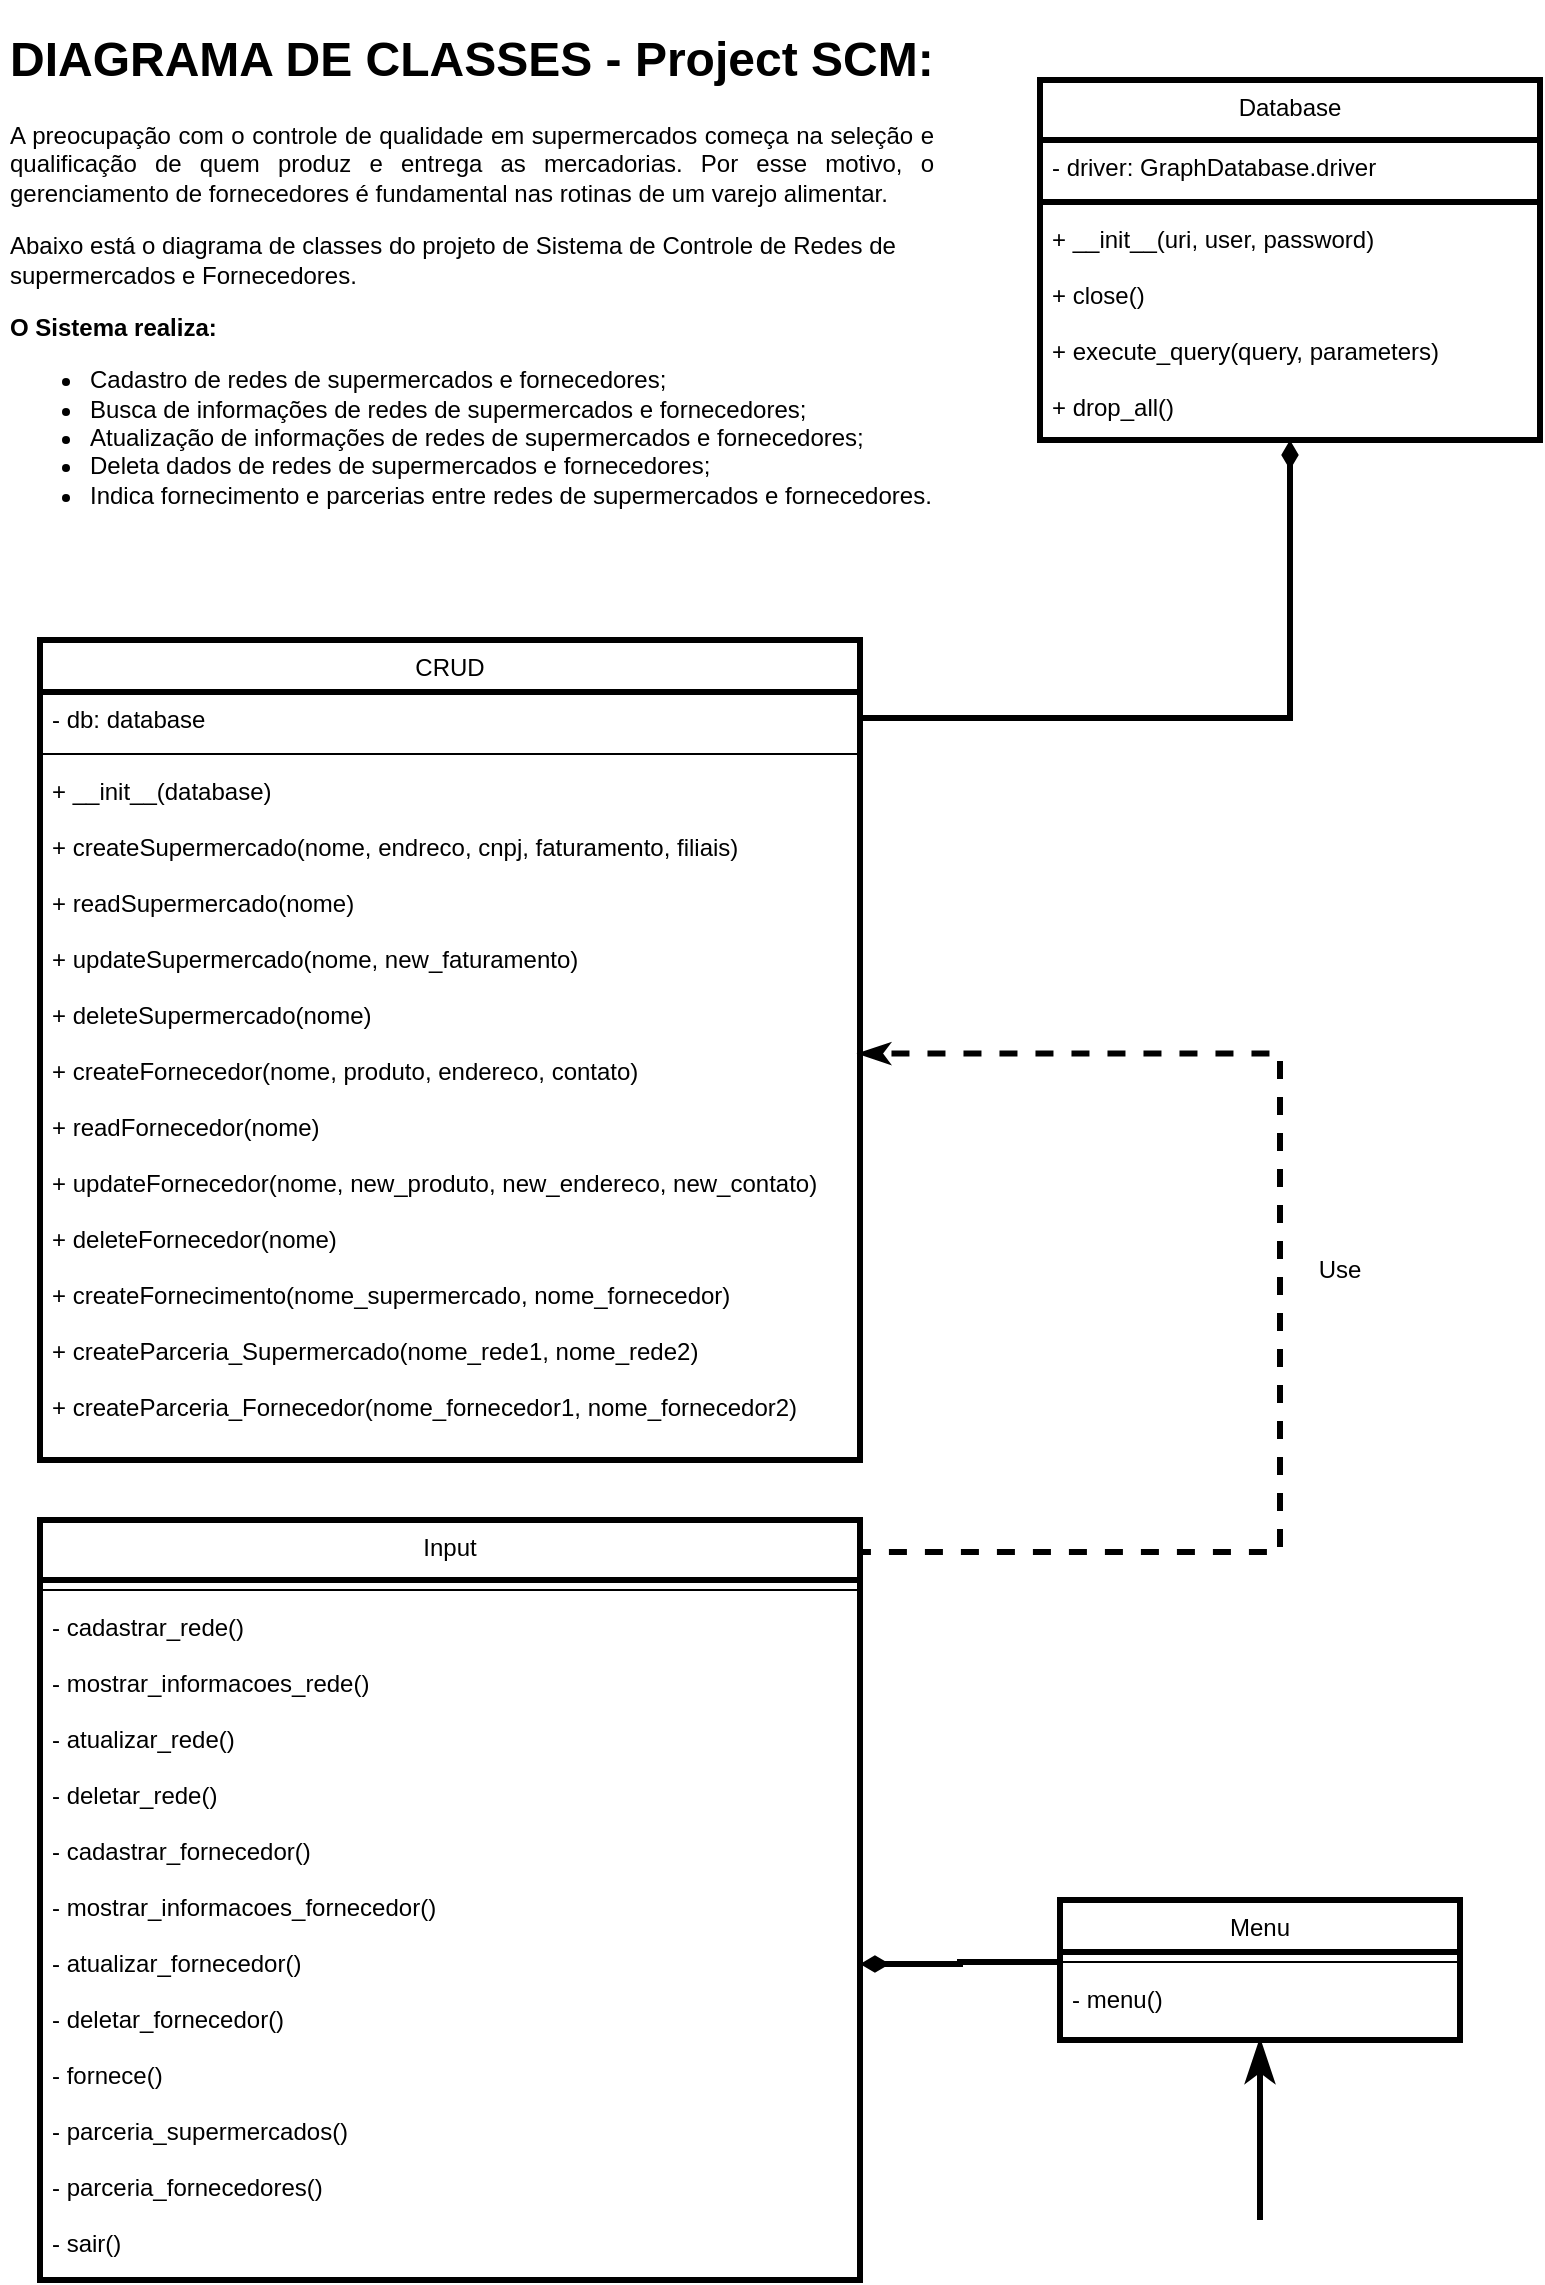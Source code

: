 <mxfile version="21.3.8" type="device">
  <diagram id="C5RBs43oDa-KdzZeNtuy" name="Page-1">
    <mxGraphModel dx="1076" dy="1576" grid="1" gridSize="10" guides="1" tooltips="1" connect="1" arrows="1" fold="1" page="1" pageScale="1" pageWidth="827" pageHeight="1169" math="0" shadow="0">
      <root>
        <mxCell id="WIyWlLk6GJQsqaUBKTNV-0" />
        <mxCell id="WIyWlLk6GJQsqaUBKTNV-1" parent="WIyWlLk6GJQsqaUBKTNV-0" />
        <mxCell id="h-pz4c3epC3QoCFJ7dU1-48" value="" style="edgeStyle=orthogonalEdgeStyle;rounded=0;orthogonalLoop=1;jettySize=auto;html=1;endArrow=diamondThin;endFill=1;exitX=1;exitY=0.5;exitDx=0;exitDy=0;entryX=0.5;entryY=1;entryDx=0;entryDy=0;strokeWidth=3;" parent="WIyWlLk6GJQsqaUBKTNV-1" source="h-pz4c3epC3QoCFJ7dU1-15" target="zkfFHV4jXpPFQw0GAbJ--0" edge="1">
          <mxGeometry relative="1" as="geometry">
            <mxPoint x="740" y="-830" as="targetPoint" />
          </mxGeometry>
        </mxCell>
        <mxCell id="zkfFHV4jXpPFQw0GAbJ--0" value="Database" style="swimlane;fontStyle=0;align=center;verticalAlign=top;childLayout=stackLayout;horizontal=1;startSize=30;horizontalStack=0;resizeParent=1;resizeLast=0;collapsible=1;marginBottom=0;rounded=0;shadow=0;strokeWidth=3;" parent="WIyWlLk6GJQsqaUBKTNV-1" vertex="1">
          <mxGeometry x="540" y="-1120" width="250" height="180" as="geometry">
            <mxRectangle x="230" y="140" width="160" height="26" as="alternateBounds" />
          </mxGeometry>
        </mxCell>
        <mxCell id="zkfFHV4jXpPFQw0GAbJ--1" value="- driver: GraphDatabase.driver" style="text;align=left;verticalAlign=top;spacingLeft=4;spacingRight=4;overflow=hidden;rotatable=0;points=[[0,0.5],[1,0.5]];portConstraint=eastwest;" parent="zkfFHV4jXpPFQw0GAbJ--0" vertex="1">
          <mxGeometry y="30" width="250" height="26" as="geometry" />
        </mxCell>
        <mxCell id="zkfFHV4jXpPFQw0GAbJ--4" value="" style="line;html=1;strokeWidth=3;align=left;verticalAlign=middle;spacingTop=-1;spacingLeft=3;spacingRight=3;rotatable=0;labelPosition=right;points=[];portConstraint=eastwest;" parent="zkfFHV4jXpPFQw0GAbJ--0" vertex="1">
          <mxGeometry y="56" width="250" height="10" as="geometry" />
        </mxCell>
        <mxCell id="h-pz4c3epC3QoCFJ7dU1-44" value="+ __init__(uri, user, password)" style="text;align=left;verticalAlign=top;spacingLeft=4;spacingRight=4;overflow=hidden;rotatable=0;points=[[0,0.5],[1,0.5]];portConstraint=eastwest;rounded=0;shadow=0;html=0;" parent="zkfFHV4jXpPFQw0GAbJ--0" vertex="1">
          <mxGeometry y="66" width="250" height="28" as="geometry" />
        </mxCell>
        <mxCell id="h-pz4c3epC3QoCFJ7dU1-45" value="+ close() " style="text;align=left;verticalAlign=top;spacingLeft=4;spacingRight=4;overflow=hidden;rotatable=0;points=[[0,0.5],[1,0.5]];portConstraint=eastwest;rounded=0;shadow=0;html=0;" parent="zkfFHV4jXpPFQw0GAbJ--0" vertex="1">
          <mxGeometry y="94" width="250" height="28" as="geometry" />
        </mxCell>
        <mxCell id="h-pz4c3epC3QoCFJ7dU1-46" value="+ execute_query(query, parameters)" style="text;align=left;verticalAlign=top;spacingLeft=4;spacingRight=4;overflow=hidden;rotatable=0;points=[[0,0.5],[1,0.5]];portConstraint=eastwest;rounded=0;shadow=0;html=0;" parent="zkfFHV4jXpPFQw0GAbJ--0" vertex="1">
          <mxGeometry y="122" width="250" height="28" as="geometry" />
        </mxCell>
        <mxCell id="h-pz4c3epC3QoCFJ7dU1-47" value="+ drop_all()" style="text;align=left;verticalAlign=top;spacingLeft=4;spacingRight=4;overflow=hidden;rotatable=0;points=[[0,0.5],[1,0.5]];portConstraint=eastwest;rounded=0;shadow=0;html=0;" parent="zkfFHV4jXpPFQw0GAbJ--0" vertex="1">
          <mxGeometry y="150" width="250" height="28" as="geometry" />
        </mxCell>
        <mxCell id="h-pz4c3epC3QoCFJ7dU1-3" value="Menu" style="swimlane;fontStyle=0;align=center;verticalAlign=top;childLayout=stackLayout;horizontal=1;startSize=26;horizontalStack=0;resizeParent=1;resizeLast=0;collapsible=1;marginBottom=0;rounded=0;shadow=0;strokeWidth=3;" parent="WIyWlLk6GJQsqaUBKTNV-1" vertex="1">
          <mxGeometry x="550" y="-210" width="200" height="70" as="geometry">
            <mxRectangle x="230" y="140" width="160" height="26" as="alternateBounds" />
          </mxGeometry>
        </mxCell>
        <mxCell id="h-pz4c3epC3QoCFJ7dU1-5" value="" style="line;html=1;strokeWidth=1;align=left;verticalAlign=middle;spacingTop=-1;spacingLeft=3;spacingRight=3;rotatable=0;labelPosition=right;points=[];portConstraint=eastwest;" parent="h-pz4c3epC3QoCFJ7dU1-3" vertex="1">
          <mxGeometry y="26" width="200" height="10" as="geometry" />
        </mxCell>
        <mxCell id="h-pz4c3epC3QoCFJ7dU1-6" value="- menu()" style="text;align=left;verticalAlign=top;spacingLeft=4;spacingRight=4;overflow=hidden;rotatable=0;points=[[0,0.5],[1,0.5]];portConstraint=eastwest;rounded=0;shadow=0;html=0;" parent="h-pz4c3epC3QoCFJ7dU1-3" vertex="1">
          <mxGeometry y="36" width="200" height="24" as="geometry" />
        </mxCell>
        <mxCell id="h-pz4c3epC3QoCFJ7dU1-49" value="" style="edgeStyle=orthogonalEdgeStyle;rounded=0;orthogonalLoop=1;jettySize=auto;html=1;endArrow=classicThin;endFill=1;exitX=0.996;exitY=0.037;exitDx=0;exitDy=0;exitPerimeter=0;entryX=0.999;entryY=0.17;entryDx=0;entryDy=0;entryPerimeter=0;strokeWidth=3;dashed=1;" parent="WIyWlLk6GJQsqaUBKTNV-1" source="h-pz4c3epC3QoCFJ7dU1-29" target="h-pz4c3epC3QoCFJ7dU1-22" edge="1">
          <mxGeometry relative="1" as="geometry">
            <mxPoint x="490" y="-390" as="sourcePoint" />
            <mxPoint x="660" y="-650" as="targetPoint" />
            <Array as="points">
              <mxPoint x="448" y="-384" />
              <mxPoint x="660" y="-384" />
              <mxPoint x="660" y="-633" />
            </Array>
          </mxGeometry>
        </mxCell>
        <mxCell id="h-pz4c3epC3QoCFJ7dU1-14" value="CRUD" style="swimlane;fontStyle=0;align=center;verticalAlign=top;childLayout=stackLayout;horizontal=1;startSize=26;horizontalStack=0;resizeParent=1;resizeLast=0;collapsible=1;marginBottom=0;rounded=0;shadow=0;strokeWidth=3;" parent="WIyWlLk6GJQsqaUBKTNV-1" vertex="1">
          <mxGeometry x="40" y="-840" width="410" height="410" as="geometry">
            <mxRectangle x="230" y="140" width="160" height="26" as="alternateBounds" />
          </mxGeometry>
        </mxCell>
        <mxCell id="h-pz4c3epC3QoCFJ7dU1-15" value="- db: database" style="text;align=left;verticalAlign=top;spacingLeft=4;spacingRight=4;overflow=hidden;rotatable=0;points=[[0,0.5],[1,0.5]];portConstraint=eastwest;" parent="h-pz4c3epC3QoCFJ7dU1-14" vertex="1">
          <mxGeometry y="26" width="410" height="26" as="geometry" />
        </mxCell>
        <mxCell id="h-pz4c3epC3QoCFJ7dU1-16" value="" style="line;html=1;strokeWidth=1;align=left;verticalAlign=middle;spacingTop=-1;spacingLeft=3;spacingRight=3;rotatable=0;labelPosition=right;points=[];portConstraint=eastwest;" parent="h-pz4c3epC3QoCFJ7dU1-14" vertex="1">
          <mxGeometry y="52" width="410" height="10" as="geometry" />
        </mxCell>
        <mxCell id="h-pz4c3epC3QoCFJ7dU1-17" value="+ __init__(database)            &#xa;&#xa;" style="text;align=left;verticalAlign=top;spacingLeft=4;spacingRight=4;overflow=hidden;rotatable=0;points=[[0,0.5],[1,0.5]];portConstraint=eastwest;rounded=0;shadow=0;html=0;" parent="h-pz4c3epC3QoCFJ7dU1-14" vertex="1">
          <mxGeometry y="62" width="410" height="28" as="geometry" />
        </mxCell>
        <mxCell id="h-pz4c3epC3QoCFJ7dU1-18" value="+ createSupermercado(nome, endreco, cnpj, faturamento, filiais)      " style="text;align=left;verticalAlign=top;spacingLeft=4;spacingRight=4;overflow=hidden;rotatable=0;points=[[0,0.5],[1,0.5]];portConstraint=eastwest;rounded=0;shadow=0;html=0;" parent="h-pz4c3epC3QoCFJ7dU1-14" vertex="1">
          <mxGeometry y="90" width="410" height="28" as="geometry" />
        </mxCell>
        <mxCell id="h-pz4c3epC3QoCFJ7dU1-19" value="+ readSupermercado(nome)          &#xa;&#xa;" style="text;align=left;verticalAlign=top;spacingLeft=4;spacingRight=4;overflow=hidden;rotatable=0;points=[[0,0.5],[1,0.5]];portConstraint=eastwest;rounded=0;shadow=0;html=0;" parent="h-pz4c3epC3QoCFJ7dU1-14" vertex="1">
          <mxGeometry y="118" width="410" height="28" as="geometry" />
        </mxCell>
        <mxCell id="h-pz4c3epC3QoCFJ7dU1-20" value="+ updateSupermercado(nome, new_faturamento)               &#xa;&#xa;" style="text;align=left;verticalAlign=top;spacingLeft=4;spacingRight=4;overflow=hidden;rotatable=0;points=[[0,0.5],[1,0.5]];portConstraint=eastwest;rounded=0;shadow=0;html=0;" parent="h-pz4c3epC3QoCFJ7dU1-14" vertex="1">
          <mxGeometry y="146" width="410" height="28" as="geometry" />
        </mxCell>
        <mxCell id="h-pz4c3epC3QoCFJ7dU1-21" value="+ deleteSupermercado(nome)             &#xa;&#xa;" style="text;align=left;verticalAlign=top;spacingLeft=4;spacingRight=4;overflow=hidden;rotatable=0;points=[[0,0.5],[1,0.5]];portConstraint=eastwest;rounded=0;shadow=0;html=0;" parent="h-pz4c3epC3QoCFJ7dU1-14" vertex="1">
          <mxGeometry y="174" width="410" height="28" as="geometry" />
        </mxCell>
        <mxCell id="h-pz4c3epC3QoCFJ7dU1-22" value="+ createFornecedor(nome, produto, endereco, contato)" style="text;align=left;verticalAlign=top;spacingLeft=4;spacingRight=4;overflow=hidden;rotatable=0;points=[[0,0.5],[1,0.5]];portConstraint=eastwest;rounded=0;shadow=0;html=0;" parent="h-pz4c3epC3QoCFJ7dU1-14" vertex="1">
          <mxGeometry y="202" width="410" height="28" as="geometry" />
        </mxCell>
        <mxCell id="h-pz4c3epC3QoCFJ7dU1-23" value="+ readFornecedor(nome)        &#xa;&#xa;" style="text;align=left;verticalAlign=top;spacingLeft=4;spacingRight=4;overflow=hidden;rotatable=0;points=[[0,0.5],[1,0.5]];portConstraint=eastwest;rounded=0;shadow=0;html=0;" parent="h-pz4c3epC3QoCFJ7dU1-14" vertex="1">
          <mxGeometry y="230" width="410" height="28" as="geometry" />
        </mxCell>
        <mxCell id="h-pz4c3epC3QoCFJ7dU1-24" value="+ updateFornecedor(nome, new_produto, new_endereco, new_contato)  " style="text;align=left;verticalAlign=top;spacingLeft=4;spacingRight=4;overflow=hidden;rotatable=0;points=[[0,0.5],[1,0.5]];portConstraint=eastwest;rounded=0;shadow=0;html=0;" parent="h-pz4c3epC3QoCFJ7dU1-14" vertex="1">
          <mxGeometry y="258" width="410" height="28" as="geometry" />
        </mxCell>
        <mxCell id="h-pz4c3epC3QoCFJ7dU1-25" value="+ deleteFornecedor(nome)           &#xa;&#xa;" style="text;align=left;verticalAlign=top;spacingLeft=4;spacingRight=4;overflow=hidden;rotatable=0;points=[[0,0.5],[1,0.5]];portConstraint=eastwest;rounded=0;shadow=0;html=0;" parent="h-pz4c3epC3QoCFJ7dU1-14" vertex="1">
          <mxGeometry y="286" width="410" height="28" as="geometry" />
        </mxCell>
        <mxCell id="h-pz4c3epC3QoCFJ7dU1-26" value="+ createFornecimento(nome_supermercado, nome_fornecedor)     " style="text;align=left;verticalAlign=top;spacingLeft=4;spacingRight=4;overflow=hidden;rotatable=0;points=[[0,0.5],[1,0.5]];portConstraint=eastwest;rounded=0;shadow=0;html=0;" parent="h-pz4c3epC3QoCFJ7dU1-14" vertex="1">
          <mxGeometry y="314" width="410" height="28" as="geometry" />
        </mxCell>
        <mxCell id="h-pz4c3epC3QoCFJ7dU1-27" value="+ createParceria_Supermercado(nome_rede1, nome_rede2) " style="text;align=left;verticalAlign=top;spacingLeft=4;spacingRight=4;overflow=hidden;rotatable=0;points=[[0,0.5],[1,0.5]];portConstraint=eastwest;rounded=0;shadow=0;html=0;" parent="h-pz4c3epC3QoCFJ7dU1-14" vertex="1">
          <mxGeometry y="342" width="410" height="28" as="geometry" />
        </mxCell>
        <mxCell id="h-pz4c3epC3QoCFJ7dU1-28" value="+ createParceria_Fornecedor(nome_fornecedor1, nome_fornecedor2) " style="text;align=left;verticalAlign=top;spacingLeft=4;spacingRight=4;overflow=hidden;rotatable=0;points=[[0,0.5],[1,0.5]];portConstraint=eastwest;rounded=0;shadow=0;html=0;" parent="h-pz4c3epC3QoCFJ7dU1-14" vertex="1">
          <mxGeometry y="370" width="410" height="28" as="geometry" />
        </mxCell>
        <mxCell id="h-pz4c3epC3QoCFJ7dU1-29" value="Input" style="swimlane;fontStyle=0;align=center;verticalAlign=top;childLayout=stackLayout;horizontal=1;startSize=30;horizontalStack=0;resizeParent=1;resizeLast=0;collapsible=1;marginBottom=0;rounded=0;shadow=0;strokeWidth=3;" parent="WIyWlLk6GJQsqaUBKTNV-1" vertex="1">
          <mxGeometry x="40" y="-400" width="410" height="380" as="geometry">
            <mxRectangle x="230" y="140" width="160" height="26" as="alternateBounds" />
          </mxGeometry>
        </mxCell>
        <mxCell id="h-pz4c3epC3QoCFJ7dU1-31" value="" style="line;html=1;strokeWidth=1;align=left;verticalAlign=middle;spacingTop=-1;spacingLeft=3;spacingRight=3;rotatable=0;labelPosition=right;points=[];portConstraint=eastwest;" parent="h-pz4c3epC3QoCFJ7dU1-29" vertex="1">
          <mxGeometry y="30" width="410" height="10" as="geometry" />
        </mxCell>
        <mxCell id="h-pz4c3epC3QoCFJ7dU1-32" value="- cadastrar_rede() " style="text;align=left;verticalAlign=top;spacingLeft=4;spacingRight=4;overflow=hidden;rotatable=0;points=[[0,0.5],[1,0.5]];portConstraint=eastwest;rounded=0;shadow=0;html=0;" parent="h-pz4c3epC3QoCFJ7dU1-29" vertex="1">
          <mxGeometry y="40" width="410" height="28" as="geometry" />
        </mxCell>
        <mxCell id="h-pz4c3epC3QoCFJ7dU1-33" value="- mostrar_informacoes_rede()   " style="text;align=left;verticalAlign=top;spacingLeft=4;spacingRight=4;overflow=hidden;rotatable=0;points=[[0,0.5],[1,0.5]];portConstraint=eastwest;rounded=0;shadow=0;html=0;" parent="h-pz4c3epC3QoCFJ7dU1-29" vertex="1">
          <mxGeometry y="68" width="410" height="28" as="geometry" />
        </mxCell>
        <mxCell id="h-pz4c3epC3QoCFJ7dU1-34" value="- atualizar_rede() " style="text;align=left;verticalAlign=top;spacingLeft=4;spacingRight=4;overflow=hidden;rotatable=0;points=[[0,0.5],[1,0.5]];portConstraint=eastwest;rounded=0;shadow=0;html=0;" parent="h-pz4c3epC3QoCFJ7dU1-29" vertex="1">
          <mxGeometry y="96" width="410" height="28" as="geometry" />
        </mxCell>
        <mxCell id="h-pz4c3epC3QoCFJ7dU1-35" value="- deletar_rede()        &#xa;&#xa;" style="text;align=left;verticalAlign=top;spacingLeft=4;spacingRight=4;overflow=hidden;rotatable=0;points=[[0,0.5],[1,0.5]];portConstraint=eastwest;rounded=0;shadow=0;html=0;strokeWidth=3;" parent="h-pz4c3epC3QoCFJ7dU1-29" vertex="1">
          <mxGeometry y="124" width="410" height="28" as="geometry" />
        </mxCell>
        <mxCell id="h-pz4c3epC3QoCFJ7dU1-36" value="- cadastrar_fornecedor() " style="text;align=left;verticalAlign=top;spacingLeft=4;spacingRight=4;overflow=hidden;rotatable=0;points=[[0,0.5],[1,0.5]];portConstraint=eastwest;rounded=0;shadow=0;html=0;" parent="h-pz4c3epC3QoCFJ7dU1-29" vertex="1">
          <mxGeometry y="152" width="410" height="28" as="geometry" />
        </mxCell>
        <mxCell id="h-pz4c3epC3QoCFJ7dU1-37" value="- mostrar_informacoes_fornecedor() " style="text;align=left;verticalAlign=top;spacingLeft=4;spacingRight=4;overflow=hidden;rotatable=0;points=[[0,0.5],[1,0.5]];portConstraint=eastwest;rounded=0;shadow=0;html=0;" parent="h-pz4c3epC3QoCFJ7dU1-29" vertex="1">
          <mxGeometry y="180" width="410" height="28" as="geometry" />
        </mxCell>
        <mxCell id="h-pz4c3epC3QoCFJ7dU1-38" value="- atualizar_fornecedor() " style="text;align=left;verticalAlign=top;spacingLeft=4;spacingRight=4;overflow=hidden;rotatable=0;points=[[0,0.5],[1,0.5]];portConstraint=eastwest;rounded=0;shadow=0;html=0;" parent="h-pz4c3epC3QoCFJ7dU1-29" vertex="1">
          <mxGeometry y="208" width="410" height="28" as="geometry" />
        </mxCell>
        <mxCell id="h-pz4c3epC3QoCFJ7dU1-39" value="- deletar_fornecedor()  " style="text;align=left;verticalAlign=top;spacingLeft=4;spacingRight=4;overflow=hidden;rotatable=0;points=[[0,0.5],[1,0.5]];portConstraint=eastwest;rounded=0;shadow=0;html=0;" parent="h-pz4c3epC3QoCFJ7dU1-29" vertex="1">
          <mxGeometry y="236" width="410" height="28" as="geometry" />
        </mxCell>
        <mxCell id="h-pz4c3epC3QoCFJ7dU1-40" value="- fornece() " style="text;align=left;verticalAlign=top;spacingLeft=4;spacingRight=4;overflow=hidden;rotatable=0;points=[[0,0.5],[1,0.5]];portConstraint=eastwest;rounded=0;shadow=0;html=0;" parent="h-pz4c3epC3QoCFJ7dU1-29" vertex="1">
          <mxGeometry y="264" width="410" height="28" as="geometry" />
        </mxCell>
        <mxCell id="h-pz4c3epC3QoCFJ7dU1-41" value="- parceria_supermercados() " style="text;align=left;verticalAlign=top;spacingLeft=4;spacingRight=4;overflow=hidden;rotatable=0;points=[[0,0.5],[1,0.5]];portConstraint=eastwest;rounded=0;shadow=0;html=0;" parent="h-pz4c3epC3QoCFJ7dU1-29" vertex="1">
          <mxGeometry y="292" width="410" height="28" as="geometry" />
        </mxCell>
        <mxCell id="h-pz4c3epC3QoCFJ7dU1-42" value="- parceria_fornecedores() " style="text;align=left;verticalAlign=top;spacingLeft=4;spacingRight=4;overflow=hidden;rotatable=0;points=[[0,0.5],[1,0.5]];portConstraint=eastwest;rounded=0;shadow=0;html=0;" parent="h-pz4c3epC3QoCFJ7dU1-29" vertex="1">
          <mxGeometry y="320" width="410" height="28" as="geometry" />
        </mxCell>
        <mxCell id="h-pz4c3epC3QoCFJ7dU1-43" value="- sair() " style="text;align=left;verticalAlign=top;spacingLeft=4;spacingRight=4;overflow=hidden;rotatable=0;points=[[0,0.5],[1,0.5]];portConstraint=eastwest;rounded=0;shadow=0;html=0;" parent="h-pz4c3epC3QoCFJ7dU1-29" vertex="1">
          <mxGeometry y="348" width="410" height="28" as="geometry" />
        </mxCell>
        <mxCell id="h-pz4c3epC3QoCFJ7dU1-50" value="" style="edgeStyle=orthogonalEdgeStyle;rounded=0;orthogonalLoop=1;jettySize=auto;html=1;strokeWidth=3;endArrow=diamondThin;endFill=1;" parent="WIyWlLk6GJQsqaUBKTNV-1" source="h-pz4c3epC3QoCFJ7dU1-5" target="h-pz4c3epC3QoCFJ7dU1-38" edge="1">
          <mxGeometry relative="1" as="geometry" />
        </mxCell>
        <mxCell id="h-pz4c3epC3QoCFJ7dU1-51" value="&lt;h1&gt;DIAGRAMA DE CLASSES - Project SCM:&lt;/h1&gt;&lt;div style=&quot;text-align: justify;&quot;&gt;A preocupação com o controle de qualidade em supermercados começa na seleção e qualificação de quem produz e entrega as mercadorias. Por esse motivo, o gerenciamento de fornecedores é fundamental nas rotinas de um varejo alimentar.&amp;nbsp;&amp;nbsp;&lt;br&gt;&lt;/div&gt;&lt;p&gt;Abaixo está o diagrama de classes do projeto de Sistema de Controle de Redes de supermercados e Fornecedores.&lt;/p&gt;&lt;p&gt;&lt;b&gt;O Sistema realiza:&lt;/b&gt;&lt;/p&gt;&lt;p&gt;&lt;/p&gt;&lt;ul&gt;&lt;li&gt;&lt;span style=&quot;background-color: initial;&quot;&gt;Cadastro de redes de supermercados e fornecedores;&lt;/span&gt;&lt;/li&gt;&lt;li&gt;Busca de informações de redes de supermercados e fornecedores;&lt;/li&gt;&lt;li&gt;Atualização de informações de redes de supermercados e fornecedores;&lt;/li&gt;&lt;li&gt;Deleta dados de redes de supermercados e fornecedores;&lt;/li&gt;&lt;li&gt;Indica fornecimento e parcerias entre redes de supermercados e fornecedores.&lt;/li&gt;&lt;/ul&gt;&lt;p&gt;&lt;/p&gt;&lt;p&gt;&lt;br&gt;&lt;/p&gt;&lt;p&gt;&lt;br&gt;&lt;/p&gt;&lt;p&gt;&lt;br&gt;&lt;/p&gt;&lt;p&gt;&lt;br&gt;&lt;/p&gt;&lt;p&gt;&lt;br&gt;&lt;/p&gt;" style="text;html=1;strokeColor=none;fillColor=none;spacing=5;spacingTop=-20;whiteSpace=wrap;overflow=hidden;rounded=0;" parent="WIyWlLk6GJQsqaUBKTNV-1" vertex="1">
          <mxGeometry x="20" y="-1150" width="470" height="280" as="geometry" />
        </mxCell>
        <mxCell id="h-pz4c3epC3QoCFJ7dU1-53" value="" style="endArrow=classicThin;endFill=1;endSize=12;html=1;rounded=0;entryX=0.5;entryY=1;entryDx=0;entryDy=0;strokeWidth=3;" parent="WIyWlLk6GJQsqaUBKTNV-1" target="h-pz4c3epC3QoCFJ7dU1-3" edge="1">
          <mxGeometry width="160" relative="1" as="geometry">
            <mxPoint x="650" y="-50" as="sourcePoint" />
            <mxPoint x="650" y="-50" as="targetPoint" />
          </mxGeometry>
        </mxCell>
        <mxCell id="h-pz4c3epC3QoCFJ7dU1-56" value="Use" style="text;html=1;strokeColor=none;fillColor=none;align=center;verticalAlign=middle;whiteSpace=wrap;rounded=0;" parent="WIyWlLk6GJQsqaUBKTNV-1" vertex="1">
          <mxGeometry x="660" y="-540" width="60" height="30" as="geometry" />
        </mxCell>
      </root>
    </mxGraphModel>
  </diagram>
</mxfile>

